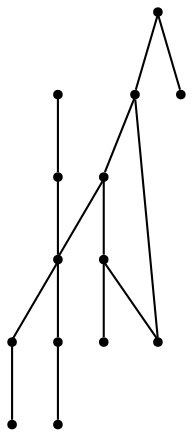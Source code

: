 graph {
  node [shape=point,comment="{\"directed\":false,\"doi\":\"10.1007/978-3-030-35802-0_3\",\"figure\":\"2 (1)\"}"]

  v0 [pos="944.0066399626569,2213.3148320182268"]
  v1 [pos="922.7532605560245,2230.9049214541483"]
  v2 [pos="922.7532605560245,2124.7601433049135"]
  v3 [pos="848.3684515650738,2231.02573796707"]
  v4 [pos="827.1140547437585,2230.9966466225114"]
  v5 [pos="901.50091446118,2186.7484254042324"]
  v6 [pos="901.50091446118,2124.8812141683884"]
  v7 [pos="866.0796063696355,2186.7484254042324"]
  v8 [pos="866.0796063696355,2213.1774827193262"]
  v9 [pos="866.0796063696355,2142.3337317486753"]
  v10 [pos="848.3684515650738,2186.7484254042324"]
  v11 [pos="827.1140547437585,2186.7484254042324"]
  v12 [pos="827.1140547437585,2124.7601433049135"]
  v13 [pos="814.7131369069398,2142.462941829863"]

  v1 -- v2 [id="-5",pos="922.7532605560245,2230.9049214541483 922.7532605560245,2124.7601433049135 922.7532605560245,2124.7601433049135 922.7532605560245,2124.7601433049135"]
  v3 -- v4 [id="-7",pos="848.3684515650738,2231.02573796707 827.1140547437585,2230.9966466225114 827.1140547437585,2230.9966466225114 827.1140547437585,2230.9966466225114"]
  v1 -- v3 [id="-8",pos="922.7532605560245,2230.9049214541483 848.3684515650738,2231.02573796707 848.3684515650738,2231.02573796707 848.3684515650738,2231.02573796707"]
  v5 -- v6 [id="-9",pos="901.50091446118,2186.7484254042324 901.50091446118,2124.8812141683884 901.50091446118,2124.8812141683884 901.50091446118,2124.8812141683884"]
  v7 -- v8 [id="-10",pos="866.0796063696355,2186.7484254042324 866.0796063696355,2213.1774827193262 866.0796063696355,2213.1774827193262 866.0796063696355,2213.1774827193262"]
  v9 -- v7 [id="-11",pos="866.0796063696355,2142.3337317486753 866.0796063696355,2186.7484254042324 866.0796063696355,2186.7484254042324 866.0796063696355,2186.7484254042324"]
  v8 -- v0 [id="-12",pos="866.0796063696355,2213.1774827193262 944.0066399626569,2213.3148320182268 944.0066399626569,2213.3148320182268 944.0066399626569,2213.3148320182268"]
  v10 -- v11 [id="-13",pos="848.3684515650738,2186.7484254042324 827.1140547437585,2186.7484254042324 827.1140547437585,2186.7484254042324 827.1140547437585,2186.7484254042324"]
  v7 -- v5 [id="-14",pos="866.0796063696355,2186.7484254042324 901.50091446118,2186.7484254042324 901.50091446118,2186.7484254042324 901.50091446118,2186.7484254042324"]
  v10 -- v7 [id="-15",pos="848.3684515650738,2186.7484254042324 866.0796063696355,2186.7484254042324 866.0796063696355,2186.7484254042324 866.0796063696355,2186.7484254042324"]
  v3 -- v10 [id="-18",pos="848.3684515650738,2231.02573796707 848.3684515650738,2186.7484254042324 848.3684515650738,2186.7484254042324 848.3684515650738,2186.7484254042324"]
  v13 -- v9 [id="-19",pos="814.7131369069398,2142.462941829863 866.0796063696355,2142.3337317486753 866.0796063696355,2142.3337317486753 866.0796063696355,2142.3337317486753"]
  v11 -- v12 [id="-23",pos="827.1140547437585,2186.7484254042324 827.1140547437585,2124.7601433049135 827.1140547437585,2124.7601433049135 827.1140547437585,2124.7601433049135"]
  v11 -- v4 [id="-24",pos="827.1140547437585,2186.7484254042324 827.1140547437585,2230.9966466225114 827.1140547437585,2230.9966466225114 827.1140547437585,2230.9966466225114"]
}